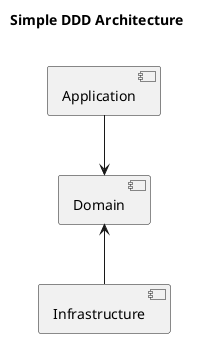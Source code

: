 @startuml
title "Simple DDD Architecture\n"

[Application] -down-> [Domain]
[Infrastructure] -up-> [Domain]
@enduml